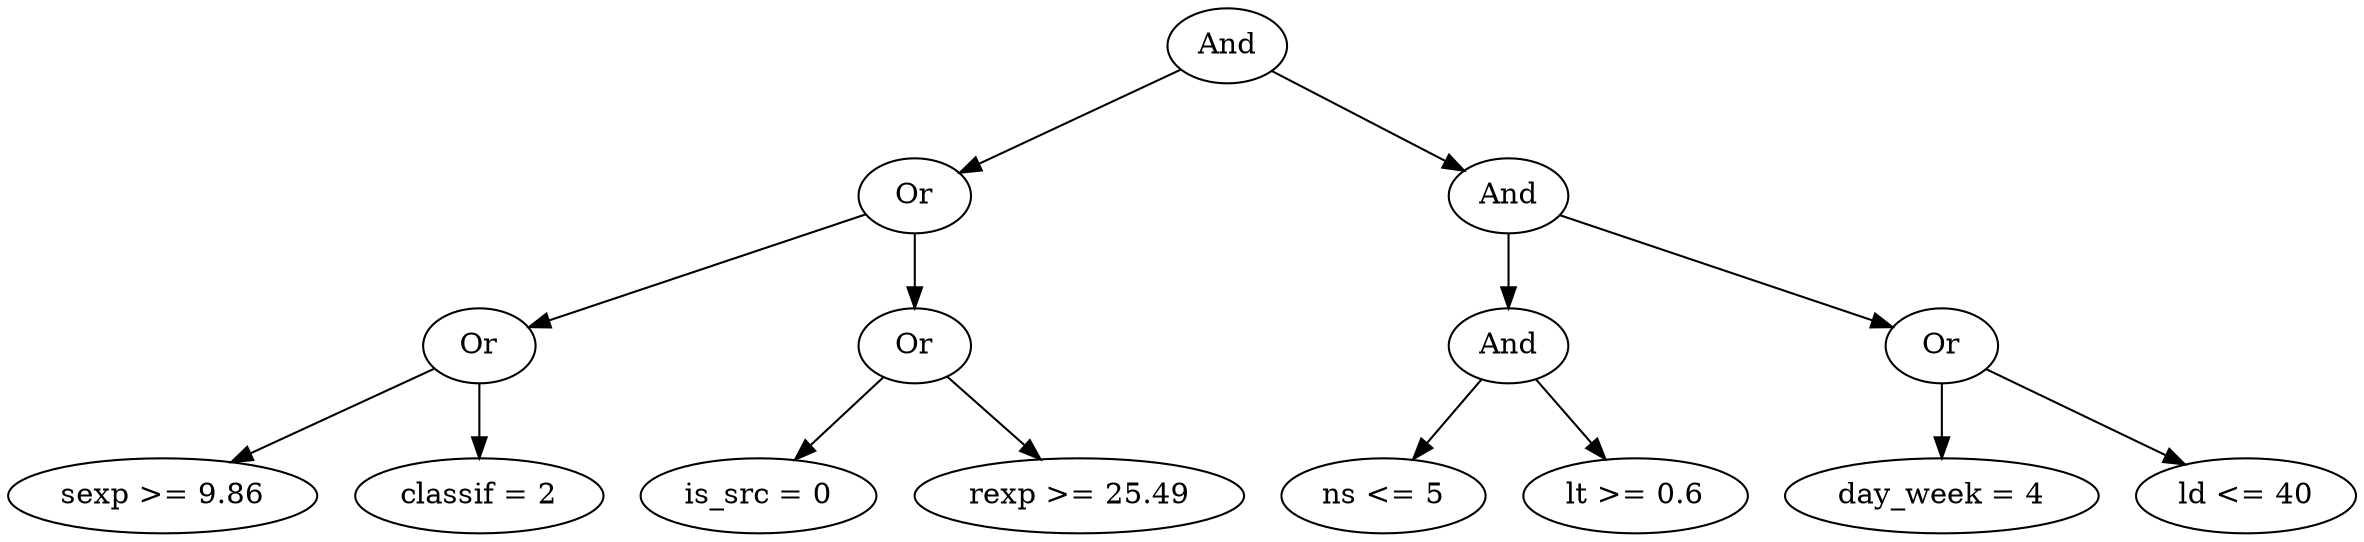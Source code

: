 digraph G {
	graph [bb="0,0,930.39,252",
		dpi=78
	];
	node [label="\N"];
	1	 [height=0.5,
		label=And,
		pos="483.14,234",
		width=0.75];
	2	 [height=0.5,
		label=Or,
		pos="360.14,162",
		width=0.75];
	1 -> 2	 [pos="e,380.17,174.4 463.11,221.6 443.01,210.16 411.84,192.42 389.06,179.46"];
	3	 [height=0.5,
		label=And,
		pos="594.14,162",
		width=0.75];
	1 -> 3	 [pos="e,574.94,175.11 502.23,220.97 519.86,209.85 546.27,193.19 566.26,180.58"];
	4	 [height=0.5,
		label=Or,
		pos="184.14,90",
		width=0.75];
	2 -> 4	 [pos="e,206.71,99.973 337.5,151.99 306.61,139.71 251.1,117.63 216.02,103.68"];
	5	 [height=0.5,
		label=Or,
		pos="360.14,90",
		width=0.75];
	2 -> 5	 [pos="e,360.14,108.1 360.14,143.7 360.14,135.98 360.14,126.71 360.14,118.11"];
	8	 [height=0.5,
		label="sexp >= 9.86",
		pos="59.145,18",
		width=1.6429];
	4 -> 8	 [pos="e,86.174,34.136 164.06,77.753 145.5,67.359 117.49,51.674 95.079,39.123"];
	9	 [height=0.5,
		label="classif = 2",
		pos="184.14,18",
		width=1.336];
	4 -> 9	 [pos="e,184.14,36.104 184.14,71.697 184.14,63.983 184.14,54.712 184.14,46.112"];
	10	 [height=0.5,
		label="is_src = 0",
		pos="298.14,18",
		width=1.3179];
	5 -> 10	 [pos="e,312.57,35.29 347,74.155 338.95,65.072 328.47,53.243 319.29,42.87"];
	11	 [height=0.5,
		label="rexp >= 25.49",
		pos="426.14,18",
		width=1.7332];
	5 -> 11	 [pos="e,410.32,35.789 374.14,74.155 382.58,65.2 393.54,53.576 403.23,43.309"];
	6	 [height=0.5,
		label=And,
		pos="594.14,90",
		width=0.75];
	3 -> 6	 [pos="e,594.14,108.1 594.14,143.7 594.14,135.98 594.14,126.71 594.14,118.11"];
	7	 [height=0.5,
		label=Or,
		pos="766.14,90",
		width=0.75];
	3 -> 7	 [pos="e,743.65,100.15 616.63,151.85 646.63,139.64 699.94,117.95 734.13,104.03"];
	12	 [height=0.5,
		label="ns <= 5",
		pos="545.14,18",
		width=1.0832];
	6 -> 12	 [pos="e,556.67,35.467 583.27,73.465 577.16,64.742 569.4,53.654 562.48,43.762"];
	13	 [height=0.5,
		label="lt >= 0.6",
		pos="644.14,18",
		width=1.1735];
	6 -> 13	 [pos="e,632.38,35.467 605.24,73.465 611.47,64.742 619.39,53.654 626.46,43.762"];
	14	 [height=0.5,
		label="day_week = 4",
		pos="766.14,18",
		width=1.7151];
	7 -> 14	 [pos="e,766.14,36.104 766.14,71.697 766.14,63.983 766.14,54.712 766.14,46.112"];
	15	 [height=0.5,
		label="ld <= 40",
		pos="888.14,18",
		width=1.1735];
	7 -> 15	 [pos="e,864.08,32.805 786.02,77.597 804.77,66.838 833.23,50.509 855.35,37.819"];
}

